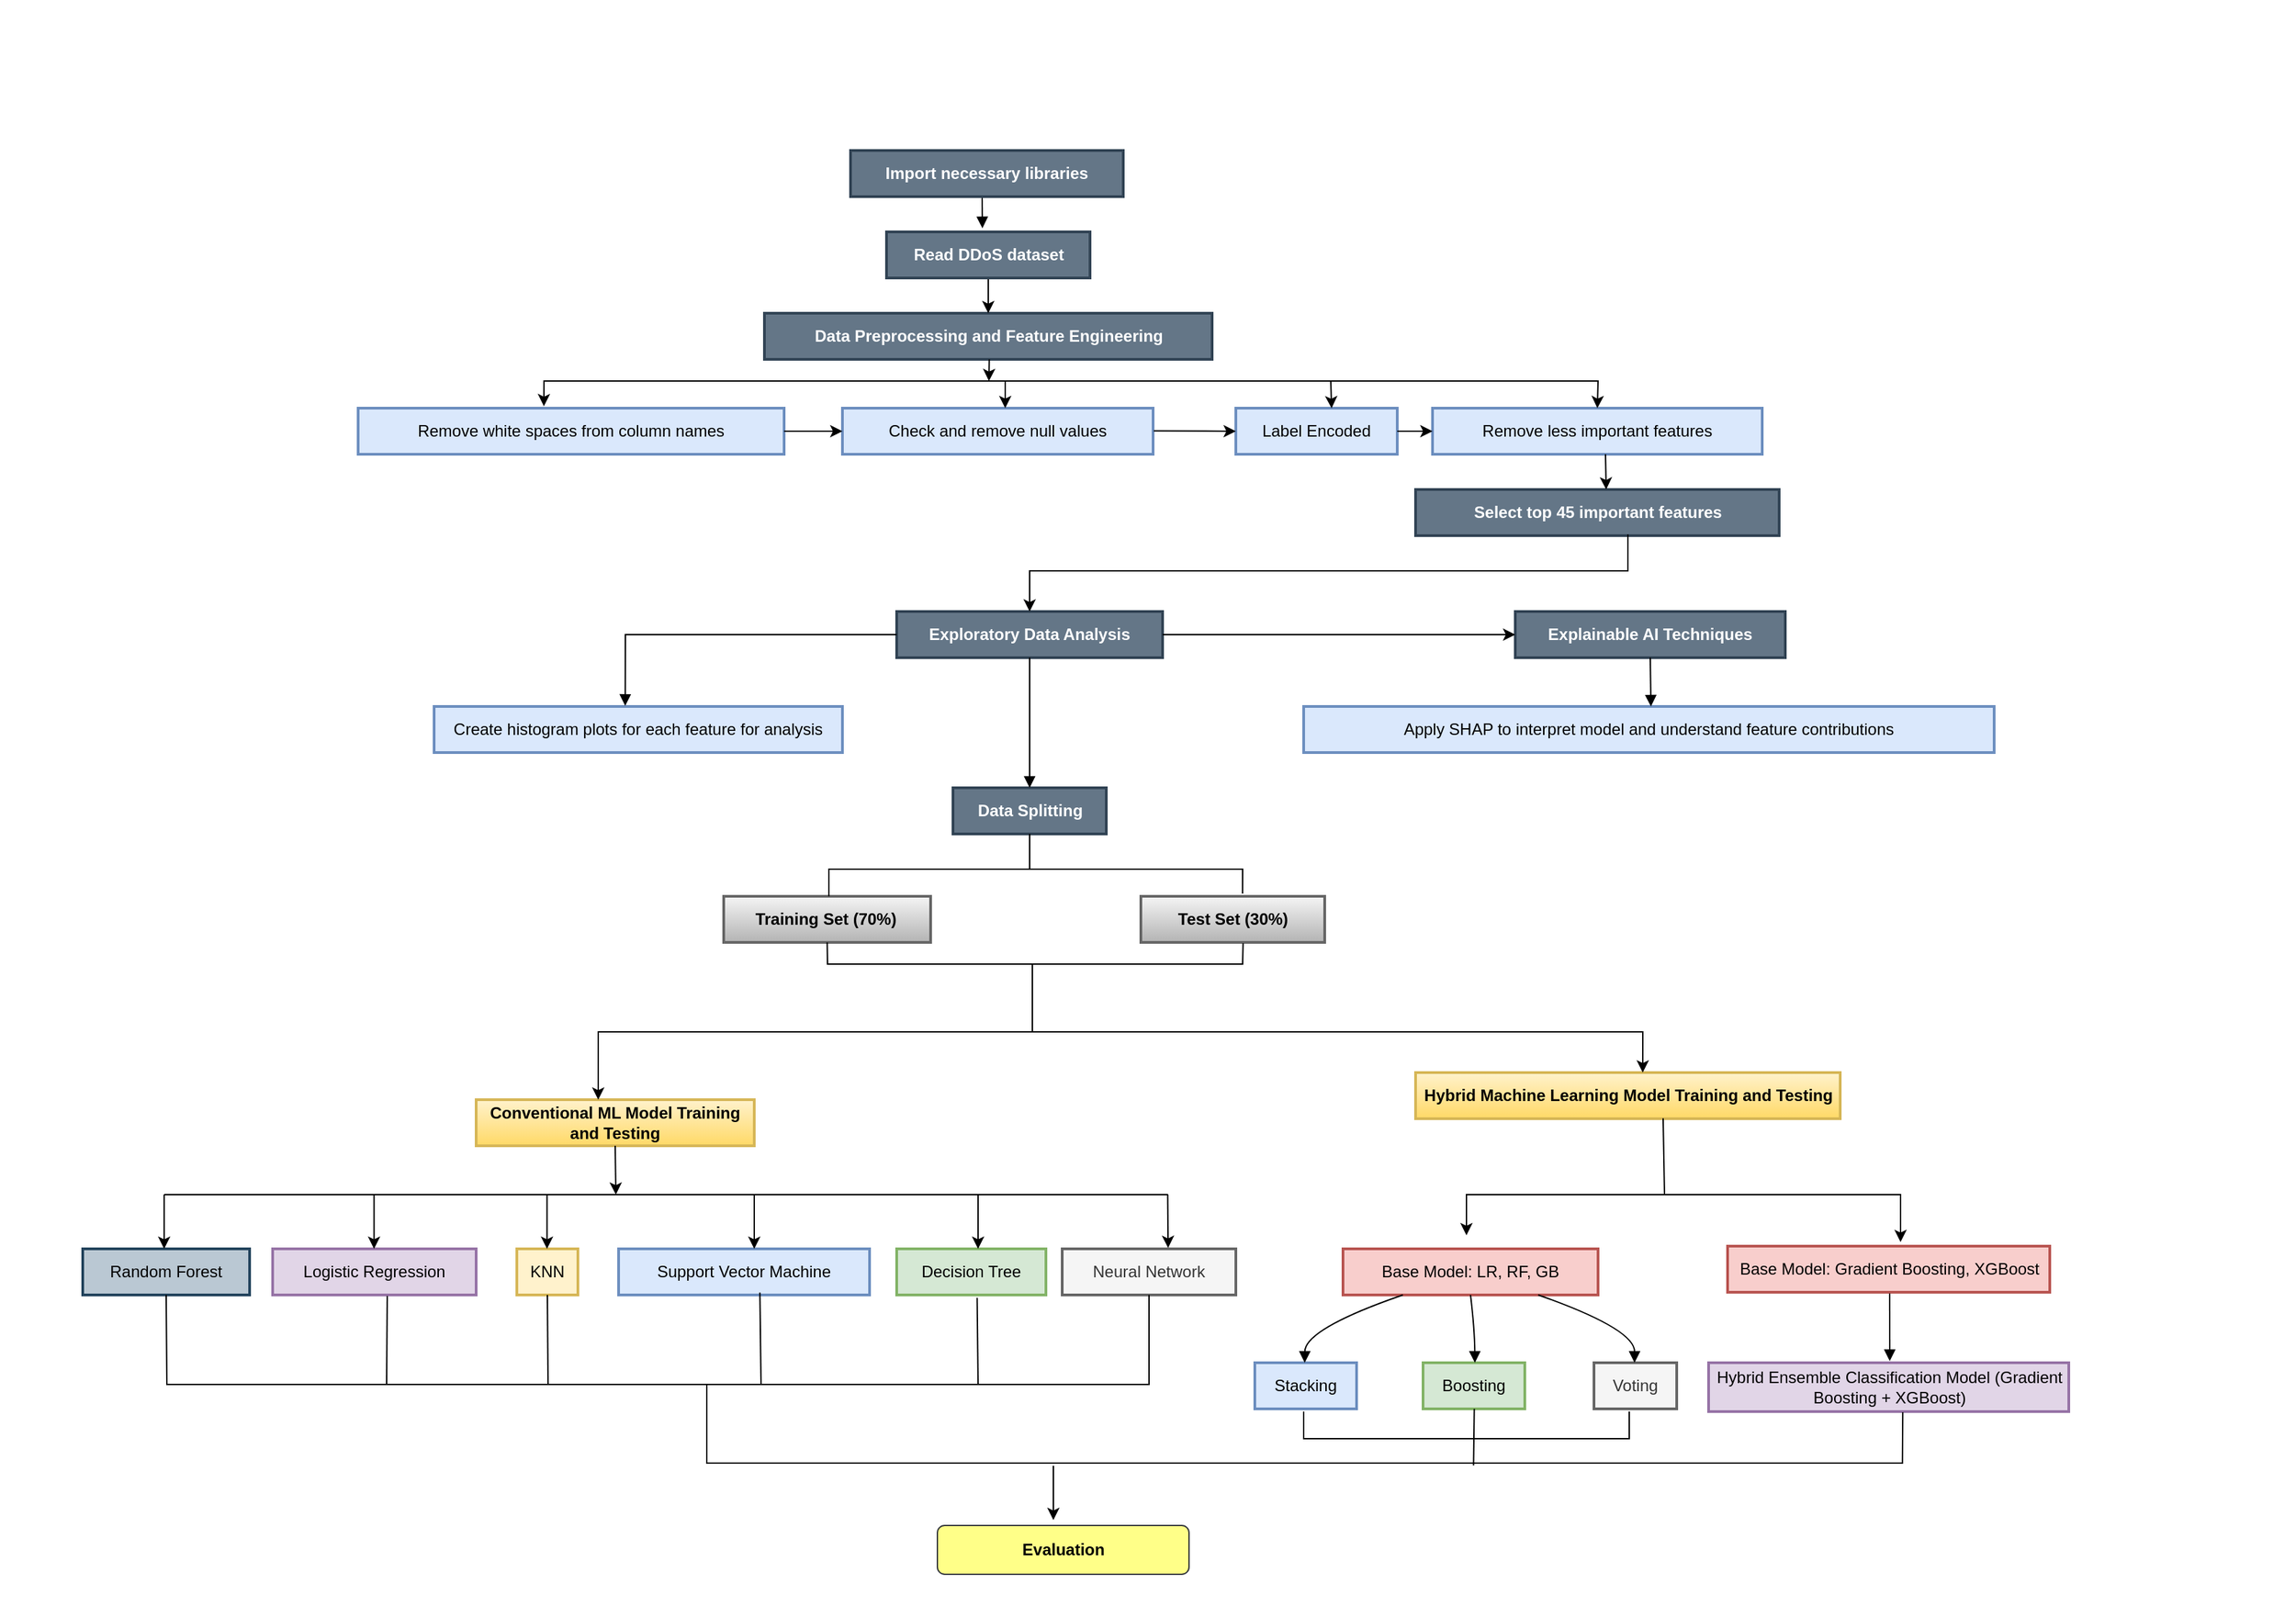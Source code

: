 <mxfile version="24.7.6">
  <diagram id="MphVZx0-tv5QaRPudRJv" name="Page-1">
    <mxGraphModel dx="3070" dy="2205" grid="1" gridSize="10" guides="1" tooltips="1" connect="1" arrows="1" fold="1" page="1" pageScale="1" pageWidth="850" pageHeight="1100" math="0" shadow="0">
      <root>
        <mxCell id="0" />
        <mxCell id="1" parent="0" />
        <mxCell id="uNmJEeIxYFzj0MhreAEU-200" value="Data Preprocessing and Feature Engineering" style="whiteSpace=wrap;strokeWidth=2;fontStyle=1;fillColor=#647687;fontColor=#ffffff;strokeColor=#314354;" parent="1" vertex="1">
          <mxGeometry x="522.5" y="50" width="330" height="34" as="geometry" />
        </mxCell>
        <mxCell id="Wk19NMSAOVtPCycfVx70-6" value="" style="edgeStyle=orthogonalEdgeStyle;rounded=0;orthogonalLoop=1;jettySize=auto;html=1;" parent="1" source="uNmJEeIxYFzj0MhreAEU-202" target="uNmJEeIxYFzj0MhreAEU-200" edge="1">
          <mxGeometry relative="1" as="geometry" />
        </mxCell>
        <mxCell id="uNmJEeIxYFzj0MhreAEU-202" value="Read DDoS dataset" style="whiteSpace=wrap;strokeWidth=2;fontStyle=1;fillColor=#647687;fontColor=#ffffff;strokeColor=#314354;" parent="1" vertex="1">
          <mxGeometry x="612.5" y="-10" width="150" height="34" as="geometry" />
        </mxCell>
        <mxCell id="uNmJEeIxYFzj0MhreAEU-203" value="Remove white spaces from column names" style="whiteSpace=wrap;strokeWidth=2;fillColor=#dae8fc;strokeColor=#6c8ebf;" parent="1" vertex="1">
          <mxGeometry x="223" y="120" width="314" height="34" as="geometry" />
        </mxCell>
        <mxCell id="uNmJEeIxYFzj0MhreAEU-204" value="Check and remove null values" style="whiteSpace=wrap;strokeWidth=2;fillColor=#dae8fc;strokeColor=#6c8ebf;" parent="1" vertex="1">
          <mxGeometry x="580" y="120" width="229" height="34" as="geometry" />
        </mxCell>
        <mxCell id="uNmJEeIxYFzj0MhreAEU-205" value="Label Encoded" style="whiteSpace=wrap;strokeWidth=2;fillColor=#dae8fc;strokeColor=#6c8ebf;" parent="1" vertex="1">
          <mxGeometry x="870" y="120" width="119" height="34" as="geometry" />
        </mxCell>
        <mxCell id="uNmJEeIxYFzj0MhreAEU-206" value="Remove less important features" style="whiteSpace=wrap;strokeWidth=2;fillColor=#dae8fc;strokeColor=#6c8ebf;" parent="1" vertex="1">
          <mxGeometry x="1015" y="120" width="243" height="34" as="geometry" />
        </mxCell>
        <mxCell id="uNmJEeIxYFzj0MhreAEU-207" value="Select top 45 important features" style="whiteSpace=wrap;strokeWidth=2;fontStyle=1;fillColor=#647687;fontColor=#ffffff;strokeColor=#314354;" parent="1" vertex="1">
          <mxGeometry x="1002.5" y="180" width="268" height="34" as="geometry" />
        </mxCell>
        <mxCell id="uNmJEeIxYFzj0MhreAEU-208" value="Exploratory Data Analysis" style="whiteSpace=wrap;strokeWidth=2;fontStyle=1;fillColor=#647687;fontColor=#ffffff;strokeColor=#314354;" parent="1" vertex="1">
          <mxGeometry x="620" y="270" width="196" height="34" as="geometry" />
        </mxCell>
        <mxCell id="uNmJEeIxYFzj0MhreAEU-209" value="Create histogram plots for each feature for analysis" style="whiteSpace=wrap;strokeWidth=2;fillColor=#dae8fc;strokeColor=#6c8ebf;" parent="1" vertex="1">
          <mxGeometry x="279" y="340" width="301" height="34" as="geometry" />
        </mxCell>
        <mxCell id="uNmJEeIxYFzj0MhreAEU-210" value="Data Splitting" style="whiteSpace=wrap;strokeWidth=2;fontStyle=1;fillColor=#647687;fontColor=#ffffff;strokeColor=#314354;" parent="1" vertex="1">
          <mxGeometry x="661.5" y="400" width="113" height="34" as="geometry" />
        </mxCell>
        <mxCell id="uNmJEeIxYFzj0MhreAEU-211" value="Training Set (70%) " style="whiteSpace=wrap;strokeWidth=2;fontStyle=1;fillColor=#f5f5f5;gradientColor=#b3b3b3;strokeColor=#666666;" parent="1" vertex="1">
          <mxGeometry x="492.5" y="480" width="152.5" height="34" as="geometry" />
        </mxCell>
        <mxCell id="uNmJEeIxYFzj0MhreAEU-212" value="Conventional ML Model Training and Testing" style="whiteSpace=wrap;strokeWidth=2;fontStyle=1;fillColor=#fff2cc;gradientColor=#ffd966;strokeColor=#d6b656;" parent="1" vertex="1">
          <mxGeometry x="310" y="630" width="205" height="34" as="geometry" />
        </mxCell>
        <mxCell id="uNmJEeIxYFzj0MhreAEU-213" value="Random Forest" style="whiteSpace=wrap;strokeWidth=2;fillColor=#bac8d3;strokeColor=#23445d;" parent="1" vertex="1">
          <mxGeometry x="20" y="740" width="123" height="34" as="geometry" />
        </mxCell>
        <mxCell id="uNmJEeIxYFzj0MhreAEU-214" value="Logistic Regression" style="whiteSpace=wrap;strokeWidth=2;fillColor=#e1d5e7;strokeColor=#9673a6;" parent="1" vertex="1">
          <mxGeometry x="160" y="740" width="150" height="34" as="geometry" />
        </mxCell>
        <mxCell id="uNmJEeIxYFzj0MhreAEU-215" value="KNN" style="whiteSpace=wrap;strokeWidth=2;fillColor=#fff2cc;strokeColor=#d6b656;" parent="1" vertex="1">
          <mxGeometry x="340" y="740" width="45" height="34" as="geometry" />
        </mxCell>
        <mxCell id="uNmJEeIxYFzj0MhreAEU-216" value="Support Vector Machine" style="whiteSpace=wrap;strokeWidth=2;fillColor=#dae8fc;strokeColor=#6c8ebf;" parent="1" vertex="1">
          <mxGeometry x="415" y="740" width="185" height="34" as="geometry" />
        </mxCell>
        <mxCell id="uNmJEeIxYFzj0MhreAEU-217" value="Decision Tree" style="whiteSpace=wrap;strokeWidth=2;fillColor=#d5e8d4;strokeColor=#82b366;" parent="1" vertex="1">
          <mxGeometry x="620" y="740" width="110" height="34" as="geometry" />
        </mxCell>
        <mxCell id="uNmJEeIxYFzj0MhreAEU-218" value="Neural Network" style="whiteSpace=wrap;strokeWidth=2;fillColor=#f5f5f5;fontColor=#333333;strokeColor=#666666;" parent="1" vertex="1">
          <mxGeometry x="742" y="740" width="128" height="34" as="geometry" />
        </mxCell>
        <mxCell id="uNmJEeIxYFzj0MhreAEU-219" value="Hybrid Machine Learning Model Training and Testing" style="whiteSpace=wrap;strokeWidth=2;fontStyle=1;fillColor=#fff2cc;gradientColor=#ffd966;strokeColor=#d6b656;" parent="1" vertex="1">
          <mxGeometry x="1002.5" y="610" width="313" height="34" as="geometry" />
        </mxCell>
        <mxCell id="uNmJEeIxYFzj0MhreAEU-220" value="Base Model: LR, RF, GB" style="whiteSpace=wrap;strokeWidth=2;fillColor=#f8cecc;strokeColor=#b85450;" parent="1" vertex="1">
          <mxGeometry x="949" y="740" width="188" height="34" as="geometry" />
        </mxCell>
        <mxCell id="uNmJEeIxYFzj0MhreAEU-221" value="Stacking" style="whiteSpace=wrap;strokeWidth=2;fillColor=#dae8fc;strokeColor=#6c8ebf;" parent="1" vertex="1">
          <mxGeometry x="884" y="824" width="75" height="34" as="geometry" />
        </mxCell>
        <mxCell id="uNmJEeIxYFzj0MhreAEU-222" value="Boosting" style="whiteSpace=wrap;strokeWidth=2;fillColor=#d5e8d4;strokeColor=#82b366;" parent="1" vertex="1">
          <mxGeometry x="1008" y="824" width="75" height="34" as="geometry" />
        </mxCell>
        <mxCell id="uNmJEeIxYFzj0MhreAEU-223" value="Voting" style="whiteSpace=wrap;strokeWidth=2;fillColor=#f5f5f5;fontColor=#333333;strokeColor=#666666;" parent="1" vertex="1">
          <mxGeometry x="1134" y="824" width="61" height="34" as="geometry" />
        </mxCell>
        <mxCell id="uNmJEeIxYFzj0MhreAEU-225" value="Base Model: Gradient Boosting, XGBoost" style="whiteSpace=wrap;strokeWidth=2;fillColor=#f8cecc;strokeColor=#b85450;" parent="1" vertex="1">
          <mxGeometry x="1232.5" y="738" width="237.5" height="34" as="geometry" />
        </mxCell>
        <mxCell id="uNmJEeIxYFzj0MhreAEU-226" value="Hybrid Ensemble Classification Model (Gradient Boosting + XGBoost)" style="whiteSpace=wrap;strokeWidth=2;fillColor=#e1d5e7;strokeColor=#9673a6;" parent="1" vertex="1">
          <mxGeometry x="1218.5" y="824" width="265.5" height="36" as="geometry" />
        </mxCell>
        <mxCell id="uNmJEeIxYFzj0MhreAEU-229" value="" style="curved=0;startArrow=none;endArrow=block;exitX=0.5;exitY=1;entryX=0.471;entryY=-0.079;rounded=0;exitDx=0;exitDy=0;entryDx=0;entryDy=0;entryPerimeter=0;" parent="1" target="uNmJEeIxYFzj0MhreAEU-202" edge="1">
          <mxGeometry relative="1" as="geometry">
            <Array as="points" />
            <mxPoint x="683" y="-36" as="sourcePoint" />
            <mxPoint x="685" y="-10" as="targetPoint" />
          </mxGeometry>
        </mxCell>
        <mxCell id="uNmJEeIxYFzj0MhreAEU-236" value="" style="curved=0;startArrow=none;endArrow=block;exitX=0;exitY=0.5;rounded=0;exitDx=0;exitDy=0;entryX=0.468;entryY=-0.013;entryDx=0;entryDy=0;entryPerimeter=0;" parent="1" source="uNmJEeIxYFzj0MhreAEU-208" target="uNmJEeIxYFzj0MhreAEU-209" edge="1">
          <mxGeometry relative="1" as="geometry">
            <Array as="points">
              <mxPoint x="420" y="287" />
            </Array>
            <mxPoint x="420" y="330" as="targetPoint" />
          </mxGeometry>
        </mxCell>
        <mxCell id="uNmJEeIxYFzj0MhreAEU-245" value="" style="curved=1;startArrow=none;endArrow=block;exitX=0.24;exitY=0.99;entryX=0.49;entryY=-0.01;rounded=0;" parent="1" source="uNmJEeIxYFzj0MhreAEU-220" target="uNmJEeIxYFzj0MhreAEU-221" edge="1">
          <mxGeometry relative="1" as="geometry">
            <Array as="points">
              <mxPoint x="921" y="799" />
            </Array>
          </mxGeometry>
        </mxCell>
        <mxCell id="uNmJEeIxYFzj0MhreAEU-246" value="" style="curved=1;startArrow=none;endArrow=block;exitX=0.5;exitY=0.99;entryX=0.51;entryY=-0.01;rounded=0;" parent="1" source="uNmJEeIxYFzj0MhreAEU-220" target="uNmJEeIxYFzj0MhreAEU-222" edge="1">
          <mxGeometry relative="1" as="geometry">
            <Array as="points">
              <mxPoint x="1046" y="799" />
            </Array>
          </mxGeometry>
        </mxCell>
        <mxCell id="uNmJEeIxYFzj0MhreAEU-247" value="" style="curved=1;startArrow=none;endArrow=block;exitX=0.76;exitY=0.99;entryX=0.49;entryY=-0.01;rounded=0;" parent="1" source="uNmJEeIxYFzj0MhreAEU-220" target="uNmJEeIxYFzj0MhreAEU-223" edge="1">
          <mxGeometry relative="1" as="geometry">
            <Array as="points">
              <mxPoint x="1164" y="799" />
            </Array>
          </mxGeometry>
        </mxCell>
        <mxCell id="uNmJEeIxYFzj0MhreAEU-249" value="" style="curved=1;startArrow=none;endArrow=block;exitX=0.503;exitY=1.026;rounded=0;entryX=0.503;entryY=-0.035;entryDx=0;entryDy=0;entryPerimeter=0;exitDx=0;exitDy=0;exitPerimeter=0;" parent="1" source="uNmJEeIxYFzj0MhreAEU-225" target="uNmJEeIxYFzj0MhreAEU-226" edge="1">
          <mxGeometry relative="1" as="geometry">
            <Array as="points" />
            <mxPoint x="1350.63" y="822" as="targetPoint" />
            <mxPoint x="1351.88" y="774.0" as="sourcePoint" />
          </mxGeometry>
        </mxCell>
        <mxCell id="uNmJEeIxYFzj0MhreAEU-252" value="" style="curved=1;startArrow=none;endArrow=block;rounded=0;exitX=0.5;exitY=1;exitDx=0;exitDy=0;entryX=0.5;entryY=0;entryDx=0;entryDy=0;" parent="1" source="uNmJEeIxYFzj0MhreAEU-208" target="uNmJEeIxYFzj0MhreAEU-210" edge="1">
          <mxGeometry relative="1" as="geometry">
            <Array as="points" />
            <mxPoint x="693.5" y="297" as="sourcePoint" />
            <mxPoint x="718" y="390" as="targetPoint" />
          </mxGeometry>
        </mxCell>
        <mxCell id="Wk19NMSAOVtPCycfVx70-1" value="Import necessary libraries" style="whiteSpace=wrap;strokeWidth=2;fontStyle=1;fillColor=#647687;fontColor=#ffffff;strokeColor=#314354;" parent="1" vertex="1">
          <mxGeometry x="586" y="-70" width="201" height="34" as="geometry" />
        </mxCell>
        <mxCell id="Wk19NMSAOVtPCycfVx70-8" value="" style="endArrow=classic;html=1;rounded=0;exitX=0.5;exitY=1;exitDx=0;exitDy=0;" parent="1" source="uNmJEeIxYFzj0MhreAEU-212" edge="1">
          <mxGeometry width="50" height="50" relative="1" as="geometry">
            <mxPoint x="440" y="870" as="sourcePoint" />
            <mxPoint x="413" y="700" as="targetPoint" />
          </mxGeometry>
        </mxCell>
        <mxCell id="Wk19NMSAOVtPCycfVx70-9" value="" style="endArrow=none;html=1;rounded=0;" parent="1" edge="1">
          <mxGeometry width="50" height="50" relative="1" as="geometry">
            <mxPoint x="80" y="700" as="sourcePoint" />
            <mxPoint x="820" y="700" as="targetPoint" />
          </mxGeometry>
        </mxCell>
        <mxCell id="Wk19NMSAOVtPCycfVx70-10" value="" style="endArrow=classic;html=1;rounded=0;" parent="1" edge="1">
          <mxGeometry width="50" height="50" relative="1" as="geometry">
            <mxPoint x="80" y="700" as="sourcePoint" />
            <mxPoint x="80" y="740" as="targetPoint" />
          </mxGeometry>
        </mxCell>
        <mxCell id="Wk19NMSAOVtPCycfVx70-11" value="" style="endArrow=classic;html=1;rounded=0;" parent="1" edge="1">
          <mxGeometry width="50" height="50" relative="1" as="geometry">
            <mxPoint x="234.74" y="700" as="sourcePoint" />
            <mxPoint x="234.74" y="740" as="targetPoint" />
          </mxGeometry>
        </mxCell>
        <mxCell id="Wk19NMSAOVtPCycfVx70-12" value="" style="endArrow=classic;html=1;rounded=0;" parent="1" edge="1">
          <mxGeometry width="50" height="50" relative="1" as="geometry">
            <mxPoint x="362.24" y="700" as="sourcePoint" />
            <mxPoint x="362.24" y="740" as="targetPoint" />
          </mxGeometry>
        </mxCell>
        <mxCell id="Wk19NMSAOVtPCycfVx70-13" value="" style="endArrow=classic;html=1;rounded=0;" parent="1" edge="1">
          <mxGeometry width="50" height="50" relative="1" as="geometry">
            <mxPoint x="515" y="700" as="sourcePoint" />
            <mxPoint x="515" y="740" as="targetPoint" />
          </mxGeometry>
        </mxCell>
        <mxCell id="Wk19NMSAOVtPCycfVx70-14" value="" style="endArrow=classic;html=1;rounded=0;" parent="1" edge="1">
          <mxGeometry width="50" height="50" relative="1" as="geometry">
            <mxPoint x="680" y="700" as="sourcePoint" />
            <mxPoint x="680" y="740" as="targetPoint" />
          </mxGeometry>
        </mxCell>
        <mxCell id="Wk19NMSAOVtPCycfVx70-15" value="" style="endArrow=classic;html=1;rounded=0;entryX=0.61;entryY=-0.02;entryDx=0;entryDy=0;entryPerimeter=0;" parent="1" target="uNmJEeIxYFzj0MhreAEU-218" edge="1">
          <mxGeometry width="50" height="50" relative="1" as="geometry">
            <mxPoint x="819.78" y="700" as="sourcePoint" />
            <mxPoint x="815.996" y="740.002" as="targetPoint" />
          </mxGeometry>
        </mxCell>
        <mxCell id="Wk19NMSAOVtPCycfVx70-21" value="Explainable AI Techniques" style="whiteSpace=wrap;strokeWidth=2;fontStyle=1;fillColor=#647687;fontColor=#ffffff;strokeColor=#314354;" parent="1" vertex="1">
          <mxGeometry x="1076" y="270" width="199" height="34" as="geometry" />
        </mxCell>
        <mxCell id="Wk19NMSAOVtPCycfVx70-22" value="Apply SHAP to interpret model and understand feature contributions" style="whiteSpace=wrap;strokeWidth=2;fillColor=#dae8fc;strokeColor=#6c8ebf;" parent="1" vertex="1">
          <mxGeometry x="920" y="340" width="509" height="34" as="geometry" />
        </mxCell>
        <mxCell id="Wk19NMSAOVtPCycfVx70-23" value="" style="curved=1;startArrow=none;endArrow=block;exitX=0.5;exitY=1;rounded=0;" parent="1" source="Wk19NMSAOVtPCycfVx70-21" edge="1">
          <mxGeometry relative="1" as="geometry">
            <Array as="points" />
            <mxPoint x="1176" y="340" as="targetPoint" />
          </mxGeometry>
        </mxCell>
        <mxCell id="Wk19NMSAOVtPCycfVx70-24" value="" style="endArrow=classic;html=1;rounded=0;exitX=1;exitY=0.5;exitDx=0;exitDy=0;entryX=0;entryY=0.5;entryDx=0;entryDy=0;" parent="1" source="uNmJEeIxYFzj0MhreAEU-208" target="Wk19NMSAOVtPCycfVx70-21" edge="1">
          <mxGeometry width="50" height="50" relative="1" as="geometry">
            <mxPoint x="1030" y="410" as="sourcePoint" />
            <mxPoint x="1080" y="360" as="targetPoint" />
          </mxGeometry>
        </mxCell>
        <mxCell id="Wk19NMSAOVtPCycfVx70-28" value="" style="endArrow=classic;startArrow=classic;html=1;rounded=0;exitX=0.436;exitY=-0.042;exitDx=0;exitDy=0;exitPerimeter=0;entryX=0.5;entryY=0;entryDx=0;entryDy=0;" parent="1" source="uNmJEeIxYFzj0MhreAEU-203" target="uNmJEeIxYFzj0MhreAEU-206" edge="1">
          <mxGeometry width="50" height="50" relative="1" as="geometry">
            <mxPoint x="680" y="280" as="sourcePoint" />
            <mxPoint x="730" y="230" as="targetPoint" />
            <Array as="points">
              <mxPoint x="360" y="100" />
              <mxPoint x="1137" y="100" />
            </Array>
          </mxGeometry>
        </mxCell>
        <mxCell id="Wk19NMSAOVtPCycfVx70-30" value="" style="endArrow=classic;html=1;rounded=0;exitX=0.5;exitY=1;exitDx=0;exitDy=0;" parent="1" edge="1">
          <mxGeometry width="50" height="50" relative="1" as="geometry">
            <mxPoint x="688.25" y="84" as="sourcePoint" />
            <mxPoint x="688" y="100" as="targetPoint" />
          </mxGeometry>
        </mxCell>
        <mxCell id="Wk19NMSAOVtPCycfVx70-31" value="" style="endArrow=classic;html=1;rounded=0;" parent="1" edge="1">
          <mxGeometry width="50" height="50" relative="1" as="geometry">
            <mxPoint x="700" y="100" as="sourcePoint" />
            <mxPoint x="700" y="120" as="targetPoint" />
          </mxGeometry>
        </mxCell>
        <mxCell id="Wk19NMSAOVtPCycfVx70-33" value="" style="endArrow=classic;html=1;rounded=0;entryX=0.593;entryY=0.002;entryDx=0;entryDy=0;entryPerimeter=0;" parent="1" target="uNmJEeIxYFzj0MhreAEU-205" edge="1">
          <mxGeometry width="50" height="50" relative="1" as="geometry">
            <mxPoint x="940" y="100" as="sourcePoint" />
            <mxPoint x="809" y="170" as="targetPoint" />
          </mxGeometry>
        </mxCell>
        <mxCell id="Wk19NMSAOVtPCycfVx70-34" value="" style="endArrow=classic;html=1;rounded=0;exitX=1;exitY=0.5;exitDx=0;exitDy=0;entryX=0;entryY=0.5;entryDx=0;entryDy=0;" parent="1" source="uNmJEeIxYFzj0MhreAEU-203" target="uNmJEeIxYFzj0MhreAEU-204" edge="1">
          <mxGeometry width="50" height="50" relative="1" as="geometry">
            <mxPoint x="720" y="160" as="sourcePoint" />
            <mxPoint x="580" y="140" as="targetPoint" />
          </mxGeometry>
        </mxCell>
        <mxCell id="Wk19NMSAOVtPCycfVx70-35" value="" style="endArrow=classic;html=1;rounded=0;exitX=1;exitY=0.5;exitDx=0;exitDy=0;entryX=0;entryY=0.5;entryDx=0;entryDy=0;" parent="1" target="uNmJEeIxYFzj0MhreAEU-205" edge="1">
          <mxGeometry width="50" height="50" relative="1" as="geometry">
            <mxPoint x="809.5" y="136.74" as="sourcePoint" />
            <mxPoint x="852.5" y="136.74" as="targetPoint" />
          </mxGeometry>
        </mxCell>
        <mxCell id="Wk19NMSAOVtPCycfVx70-36" value="" style="endArrow=classic;html=1;rounded=0;entryX=0;entryY=0.5;entryDx=0;entryDy=0;exitX=1;exitY=0.5;exitDx=0;exitDy=0;" parent="1" source="uNmJEeIxYFzj0MhreAEU-205" target="uNmJEeIxYFzj0MhreAEU-206" edge="1">
          <mxGeometry width="50" height="50" relative="1" as="geometry">
            <mxPoint x="990" y="140" as="sourcePoint" />
            <mxPoint x="600" y="157" as="targetPoint" />
          </mxGeometry>
        </mxCell>
        <mxCell id="Wk19NMSAOVtPCycfVx70-37" value="" style="endArrow=classic;html=1;rounded=0;exitX=0.5;exitY=1;exitDx=0;exitDy=0;" parent="1" edge="1">
          <mxGeometry width="50" height="50" relative="1" as="geometry">
            <mxPoint x="1142.5" y="154" as="sourcePoint" />
            <mxPoint x="1143" y="180" as="targetPoint" />
          </mxGeometry>
        </mxCell>
        <mxCell id="Wk19NMSAOVtPCycfVx70-38" value="" style="endArrow=classic;html=1;rounded=0;entryX=0.5;entryY=0;entryDx=0;entryDy=0;exitX=0.584;exitY=0.976;exitDx=0;exitDy=0;exitPerimeter=0;" parent="1" source="uNmJEeIxYFzj0MhreAEU-207" target="uNmJEeIxYFzj0MhreAEU-208" edge="1">
          <mxGeometry width="50" height="50" relative="1" as="geometry">
            <mxPoint x="860" y="230" as="sourcePoint" />
            <mxPoint x="770" y="330" as="targetPoint" />
            <Array as="points">
              <mxPoint x="1159" y="240" />
              <mxPoint x="718" y="240" />
            </Array>
          </mxGeometry>
        </mxCell>
        <mxCell id="Wk19NMSAOVtPCycfVx70-41" value="" style="ellipse;whiteSpace=wrap;html=1;" parent="1" vertex="1">
          <mxGeometry x="175" y="-180" width="5" as="geometry" />
        </mxCell>
        <mxCell id="Wk19NMSAOVtPCycfVx70-42" value="" style="ellipse;whiteSpace=wrap;html=1;" parent="1" vertex="1">
          <mxGeometry x="1320" y="984" width="330" as="geometry" />
        </mxCell>
        <mxCell id="qNBYBg1JhioPcNBpS_8X-1" value="Test Set (30%)" style="whiteSpace=wrap;strokeWidth=2;fontStyle=1;fillColor=#f5f5f5;gradientColor=#b3b3b3;strokeColor=#666666;" parent="1" vertex="1">
          <mxGeometry x="800" y="480" width="135.5" height="34" as="geometry" />
        </mxCell>
        <mxCell id="qNBYBg1JhioPcNBpS_8X-6" value="" style="endArrow=none;html=1;rounded=0;entryX=0.553;entryY=-0.057;entryDx=0;entryDy=0;entryPerimeter=0;" parent="1" target="qNBYBg1JhioPcNBpS_8X-1" edge="1">
          <mxGeometry width="50" height="50" relative="1" as="geometry">
            <mxPoint x="570" y="480" as="sourcePoint" />
            <mxPoint x="870" y="460" as="targetPoint" />
            <Array as="points">
              <mxPoint x="570" y="460" />
              <mxPoint x="875" y="460" />
            </Array>
          </mxGeometry>
        </mxCell>
        <mxCell id="qNBYBg1JhioPcNBpS_8X-9" value="" style="endArrow=none;html=1;rounded=0;entryX=0.556;entryY=1.019;entryDx=0;entryDy=0;entryPerimeter=0;exitX=0.5;exitY=1;exitDx=0;exitDy=0;" parent="1" source="uNmJEeIxYFzj0MhreAEU-211" target="qNBYBg1JhioPcNBpS_8X-1" edge="1">
          <mxGeometry width="50" height="50" relative="1" as="geometry">
            <mxPoint x="569" y="520" as="sourcePoint" />
            <mxPoint x="800" y="480" as="targetPoint" />
            <Array as="points">
              <mxPoint x="569" y="530" />
              <mxPoint x="875" y="530" />
            </Array>
          </mxGeometry>
        </mxCell>
        <mxCell id="qNBYBg1JhioPcNBpS_8X-10" value="" style="endArrow=classic;startArrow=classic;html=1;rounded=0;exitX=0.439;exitY=0;exitDx=0;exitDy=0;exitPerimeter=0;entryX=0.535;entryY=0;entryDx=0;entryDy=0;entryPerimeter=0;" parent="1" source="uNmJEeIxYFzj0MhreAEU-212" target="uNmJEeIxYFzj0MhreAEU-219" edge="1">
          <mxGeometry width="50" height="50" relative="1" as="geometry">
            <mxPoint x="400" y="590" as="sourcePoint" />
            <mxPoint x="1383.511" y="627.756" as="targetPoint" />
            <Array as="points">
              <mxPoint x="400" y="580" />
              <mxPoint x="1170" y="580" />
            </Array>
          </mxGeometry>
        </mxCell>
        <mxCell id="qNBYBg1JhioPcNBpS_8X-11" value="" style="ellipse;whiteSpace=wrap;html=1;" parent="1" vertex="1">
          <mxGeometry x="-40" y="1000" height="10" as="geometry" />
        </mxCell>
        <mxCell id="qNBYBg1JhioPcNBpS_8X-13" value="" style="ellipse;whiteSpace=wrap;html=1;direction=south;" parent="1" vertex="1">
          <mxGeometry x="1500" y="1010" width="100" as="geometry" />
        </mxCell>
        <mxCell id="qNBYBg1JhioPcNBpS_8X-16" value="" style="endArrow=none;html=1;rounded=0;" parent="1" edge="1">
          <mxGeometry width="50" height="50" relative="1" as="geometry">
            <mxPoint x="720" y="580" as="sourcePoint" />
            <mxPoint x="720" y="530" as="targetPoint" />
          </mxGeometry>
        </mxCell>
        <mxCell id="qNBYBg1JhioPcNBpS_8X-17" value="" style="endArrow=none;html=1;rounded=0;entryX=0.5;entryY=1;entryDx=0;entryDy=0;" parent="1" target="uNmJEeIxYFzj0MhreAEU-210" edge="1">
          <mxGeometry width="50" height="50" relative="1" as="geometry">
            <mxPoint x="718" y="460" as="sourcePoint" />
            <mxPoint x="750" y="470" as="targetPoint" />
          </mxGeometry>
        </mxCell>
        <mxCell id="tF1cwoevVOCnaeyNp_Ib-1" value="" style="endArrow=classic;startArrow=classic;html=1;rounded=0;" parent="1" edge="1">
          <mxGeometry width="50" height="50" relative="1" as="geometry">
            <mxPoint x="1040" y="730" as="sourcePoint" />
            <mxPoint x="1360" y="735" as="targetPoint" />
            <Array as="points">
              <mxPoint x="1040" y="700" />
              <mxPoint x="1360" y="700" />
            </Array>
          </mxGeometry>
        </mxCell>
        <mxCell id="tF1cwoevVOCnaeyNp_Ib-2" value="" style="endArrow=none;html=1;rounded=0;entryX=0.583;entryY=0.994;entryDx=0;entryDy=0;entryPerimeter=0;" parent="1" target="uNmJEeIxYFzj0MhreAEU-219" edge="1">
          <mxGeometry width="50" height="50" relative="1" as="geometry">
            <mxPoint x="1186" y="700" as="sourcePoint" />
            <mxPoint x="1250" y="640" as="targetPoint" />
          </mxGeometry>
        </mxCell>
        <mxCell id="tF1cwoevVOCnaeyNp_Ib-4" value="&lt;b&gt;Evaluation&lt;/b&gt;" style="rounded=1;whiteSpace=wrap;html=1;fillColor=#ffff88;strokeColor=#36393d;" parent="1" vertex="1">
          <mxGeometry x="650" y="944" width="185.5" height="36" as="geometry" />
        </mxCell>
        <mxCell id="FtDA-mjxmxts1vf1L52v-2" value="" style="endArrow=none;html=1;rounded=0;entryX=0.539;entryY=1.014;entryDx=0;entryDy=0;entryPerimeter=0;" parent="1" edge="1">
          <mxGeometry width="50" height="50" relative="1" as="geometry">
            <mxPoint x="480" y="840" as="sourcePoint" />
            <mxPoint x="1361.624" y="860.504" as="targetPoint" />
            <Array as="points">
              <mxPoint x="480" y="898" />
              <mxPoint x="1361.38" y="898" />
            </Array>
          </mxGeometry>
        </mxCell>
        <mxCell id="FtDA-mjxmxts1vf1L52v-7" value="" style="endArrow=none;html=1;rounded=0;" parent="1" edge="1">
          <mxGeometry width="50" height="50" relative="1" as="geometry">
            <mxPoint x="920" y="860" as="sourcePoint" />
            <mxPoint x="1160" y="860" as="targetPoint" />
            <Array as="points">
              <mxPoint x="920" y="880" />
              <mxPoint x="1160" y="880" />
            </Array>
          </mxGeometry>
        </mxCell>
        <mxCell id="FtDA-mjxmxts1vf1L52v-13" value="" style="endArrow=none;html=1;rounded=0;exitX=0.5;exitY=1;exitDx=0;exitDy=0;entryX=0.5;entryY=1;entryDx=0;entryDy=0;" parent="1" source="uNmJEeIxYFzj0MhreAEU-213" target="uNmJEeIxYFzj0MhreAEU-218" edge="1">
          <mxGeometry width="50" height="50" relative="1" as="geometry">
            <mxPoint x="380" y="800" as="sourcePoint" />
            <mxPoint x="430" y="750" as="targetPoint" />
            <Array as="points">
              <mxPoint x="82" y="840" />
              <mxPoint x="806" y="840" />
            </Array>
          </mxGeometry>
        </mxCell>
        <mxCell id="FtDA-mjxmxts1vf1L52v-14" value="" style="endArrow=none;html=1;rounded=0;entryX=0.563;entryY=0.947;entryDx=0;entryDy=0;entryPerimeter=0;" parent="1" target="uNmJEeIxYFzj0MhreAEU-216" edge="1">
          <mxGeometry width="50" height="50" relative="1" as="geometry">
            <mxPoint x="520" y="840" as="sourcePoint" />
            <mxPoint x="550" y="780" as="targetPoint" />
          </mxGeometry>
        </mxCell>
        <mxCell id="FtDA-mjxmxts1vf1L52v-15" value="" style="endArrow=none;html=1;rounded=0;entryX=0.5;entryY=1;entryDx=0;entryDy=0;" parent="1" target="uNmJEeIxYFzj0MhreAEU-215" edge="1">
          <mxGeometry width="50" height="50" relative="1" as="geometry">
            <mxPoint x="363" y="840" as="sourcePoint" />
            <mxPoint x="470" y="820" as="targetPoint" />
          </mxGeometry>
        </mxCell>
        <mxCell id="FtDA-mjxmxts1vf1L52v-16" value="" style="endArrow=none;html=1;rounded=0;entryX=0.563;entryY=1.023;entryDx=0;entryDy=0;entryPerimeter=0;" parent="1" target="uNmJEeIxYFzj0MhreAEU-214" edge="1">
          <mxGeometry width="50" height="50" relative="1" as="geometry">
            <mxPoint x="244" y="840" as="sourcePoint" />
            <mxPoint x="470" y="820" as="targetPoint" />
          </mxGeometry>
        </mxCell>
        <mxCell id="FtDA-mjxmxts1vf1L52v-17" value="" style="endArrow=none;html=1;rounded=0;entryX=0.539;entryY=1.062;entryDx=0;entryDy=0;entryPerimeter=0;" parent="1" target="uNmJEeIxYFzj0MhreAEU-217" edge="1">
          <mxGeometry width="50" height="50" relative="1" as="geometry">
            <mxPoint x="680" y="840" as="sourcePoint" />
            <mxPoint x="660" y="800" as="targetPoint" />
          </mxGeometry>
        </mxCell>
        <mxCell id="FtDA-mjxmxts1vf1L52v-18" value="" style="endArrow=classic;html=1;rounded=0;" parent="1" edge="1">
          <mxGeometry width="50" height="50" relative="1" as="geometry">
            <mxPoint x="735.5" y="900" as="sourcePoint" />
            <mxPoint x="735.5" y="940" as="targetPoint" />
          </mxGeometry>
        </mxCell>
        <mxCell id="DUDrwaGehHjMhElB7B2v-1" value="" style="endArrow=none;html=1;rounded=0;entryX=0.519;entryY=1.007;entryDx=0;entryDy=0;entryPerimeter=0;" edge="1" parent="1">
          <mxGeometry width="50" height="50" relative="1" as="geometry">
            <mxPoint x="1045.22" y="899.76" as="sourcePoint" />
            <mxPoint x="1045.775" y="857.998" as="targetPoint" />
          </mxGeometry>
        </mxCell>
      </root>
    </mxGraphModel>
  </diagram>
</mxfile>
